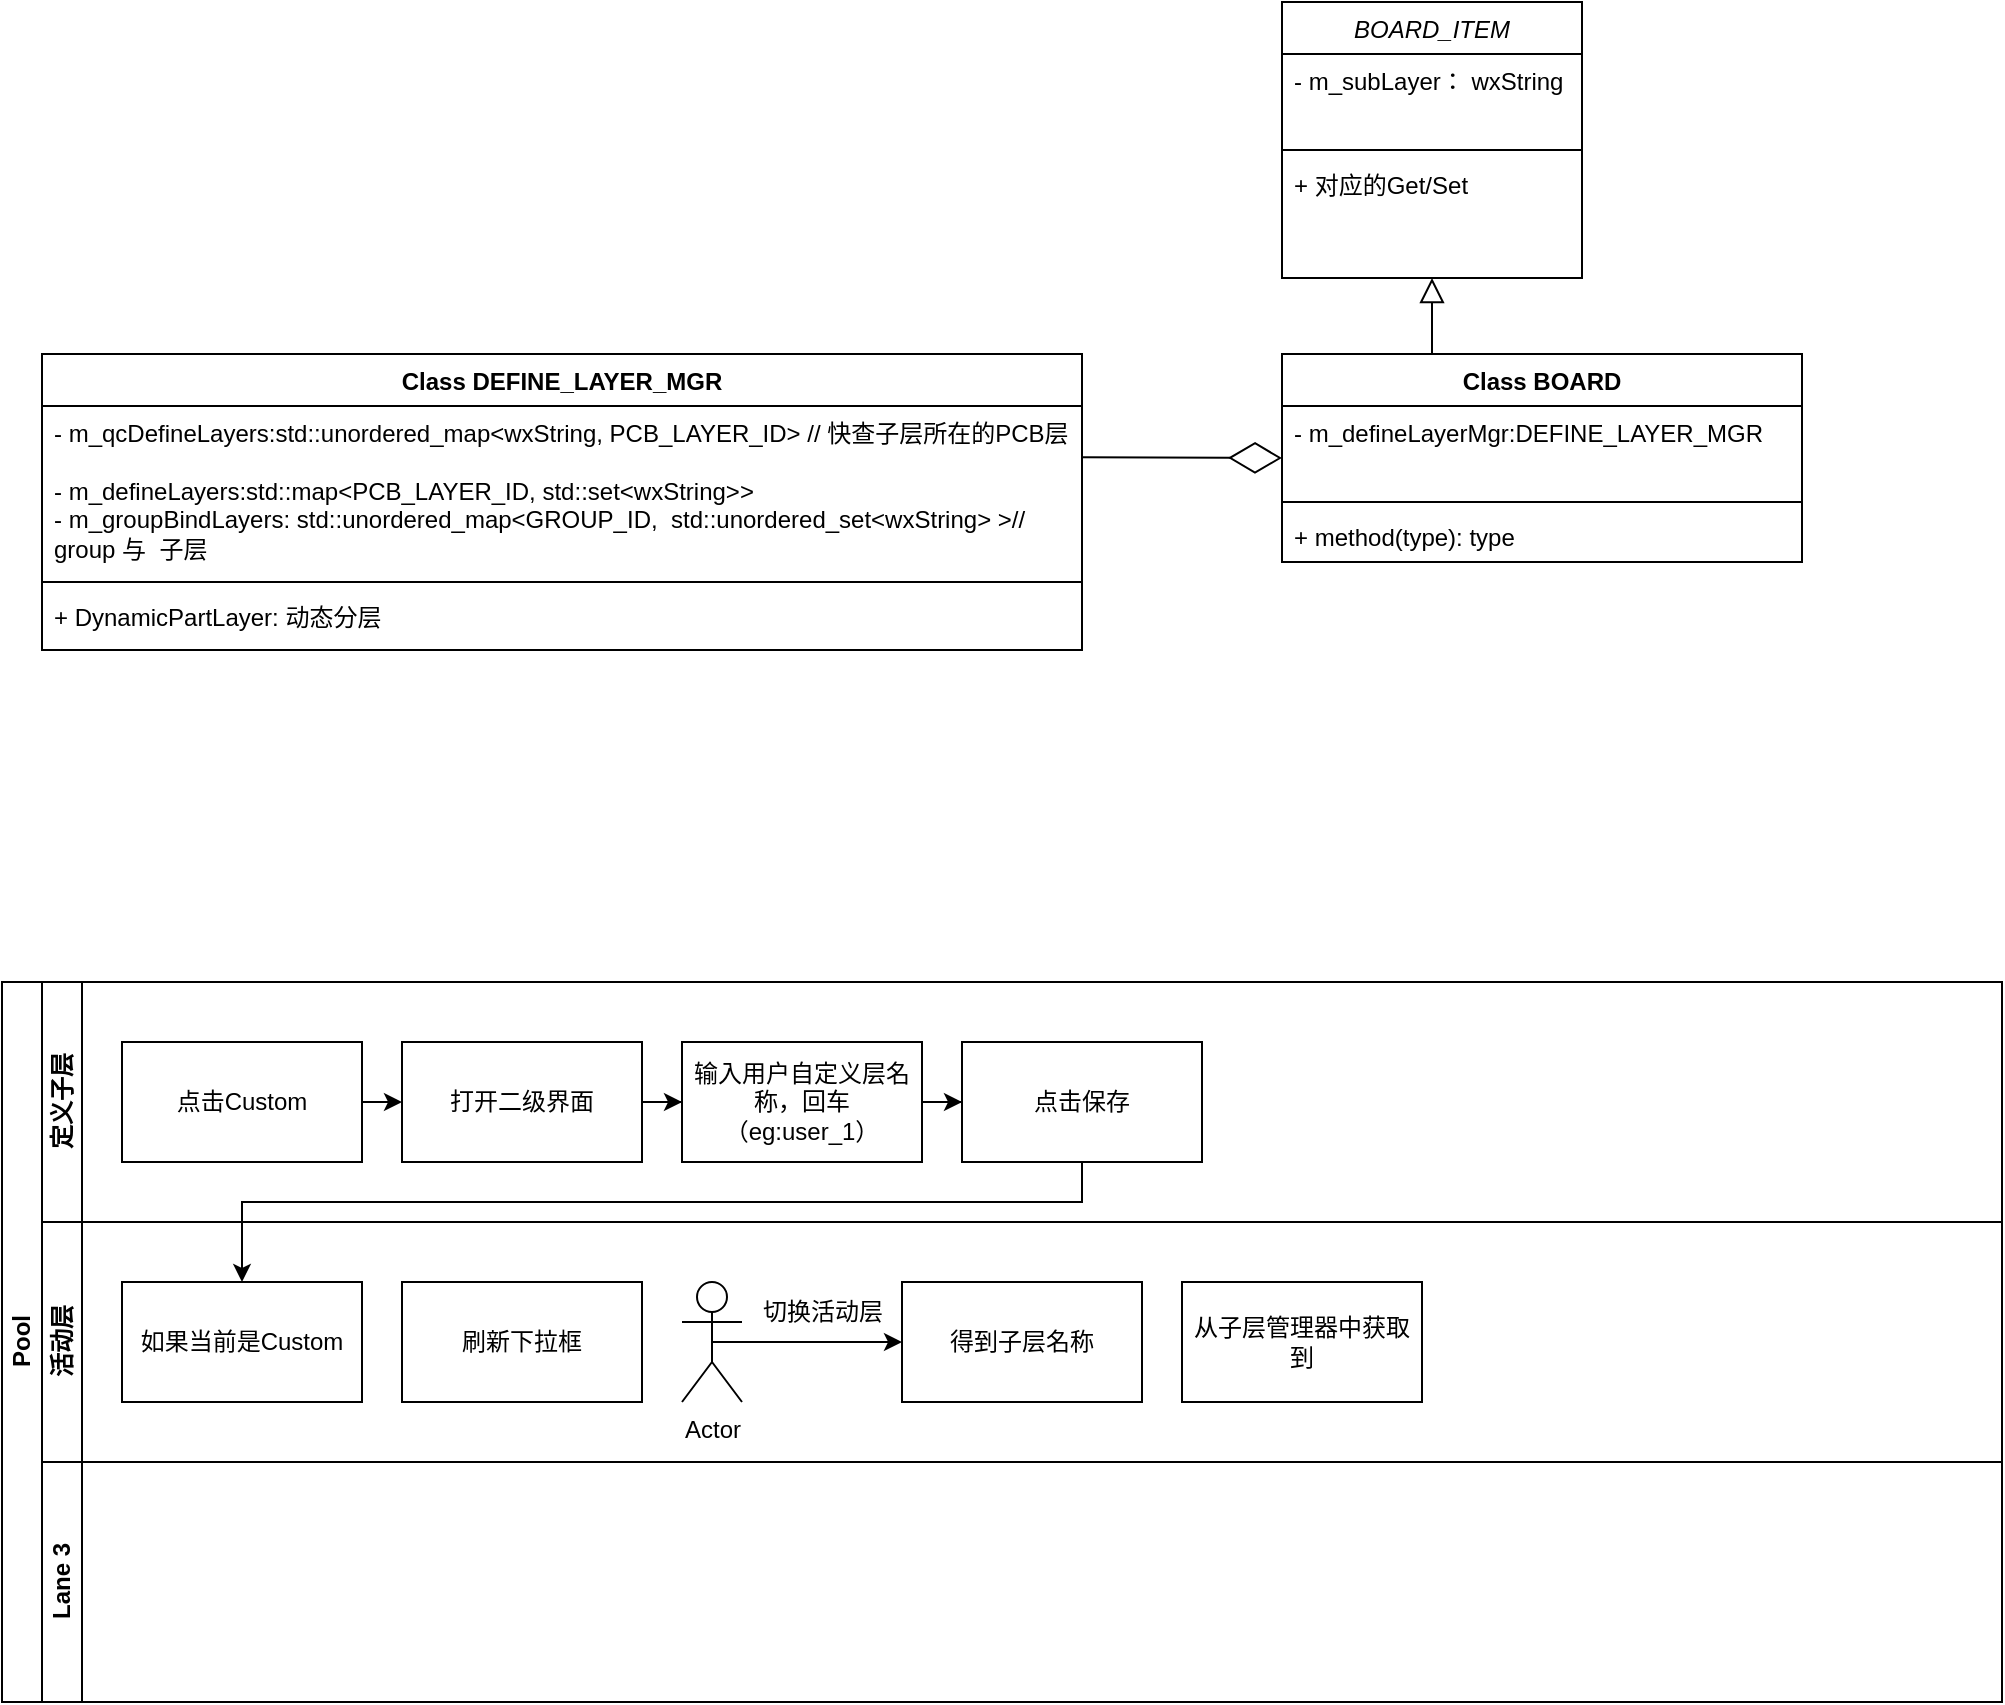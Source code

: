 <mxfile version="23.1.1" type="github">
  <diagram id="C5RBs43oDa-KdzZeNtuy" name="Page-1">
    <mxGraphModel dx="1948" dy="541" grid="1" gridSize="10" guides="1" tooltips="1" connect="1" arrows="1" fold="1" page="1" pageScale="1" pageWidth="827" pageHeight="1169" math="0" shadow="0">
      <root>
        <mxCell id="WIyWlLk6GJQsqaUBKTNV-0" />
        <mxCell id="WIyWlLk6GJQsqaUBKTNV-1" parent="WIyWlLk6GJQsqaUBKTNV-0" />
        <mxCell id="zkfFHV4jXpPFQw0GAbJ--0" value="BOARD_ITEM" style="swimlane;fontStyle=2;align=center;verticalAlign=top;childLayout=stackLayout;horizontal=1;startSize=26;horizontalStack=0;resizeParent=1;resizeLast=0;collapsible=1;marginBottom=0;rounded=0;shadow=0;strokeWidth=1;" parent="WIyWlLk6GJQsqaUBKTNV-1" vertex="1">
          <mxGeometry x="120" y="270" width="150" height="138" as="geometry">
            <mxRectangle x="230" y="140" width="160" height="26" as="alternateBounds" />
          </mxGeometry>
        </mxCell>
        <mxCell id="zkfFHV4jXpPFQw0GAbJ--1" value="- m_subLayer： wxString" style="text;align=left;verticalAlign=top;spacingLeft=4;spacingRight=4;overflow=hidden;rotatable=0;points=[[0,0.5],[1,0.5]];portConstraint=eastwest;" parent="zkfFHV4jXpPFQw0GAbJ--0" vertex="1">
          <mxGeometry y="26" width="150" height="44" as="geometry" />
        </mxCell>
        <mxCell id="zkfFHV4jXpPFQw0GAbJ--4" value="" style="line;html=1;strokeWidth=1;align=left;verticalAlign=middle;spacingTop=-1;spacingLeft=3;spacingRight=3;rotatable=0;labelPosition=right;points=[];portConstraint=eastwest;" parent="zkfFHV4jXpPFQw0GAbJ--0" vertex="1">
          <mxGeometry y="70" width="150" height="8" as="geometry" />
        </mxCell>
        <mxCell id="zkfFHV4jXpPFQw0GAbJ--5" value="+ 对应的Get/Set" style="text;align=left;verticalAlign=top;spacingLeft=4;spacingRight=4;overflow=hidden;rotatable=0;points=[[0,0.5],[1,0.5]];portConstraint=eastwest;" parent="zkfFHV4jXpPFQw0GAbJ--0" vertex="1">
          <mxGeometry y="78" width="150" height="26" as="geometry" />
        </mxCell>
        <mxCell id="zkfFHV4jXpPFQw0GAbJ--12" value="" style="endArrow=block;endSize=10;endFill=0;shadow=0;strokeWidth=1;rounded=0;edgeStyle=elbowEdgeStyle;elbow=vertical;" parent="WIyWlLk6GJQsqaUBKTNV-1" target="zkfFHV4jXpPFQw0GAbJ--0" edge="1">
          <mxGeometry width="160" relative="1" as="geometry">
            <mxPoint x="195" y="450" as="sourcePoint" />
            <mxPoint x="100" y="353" as="targetPoint" />
          </mxGeometry>
        </mxCell>
        <mxCell id="Umm4Ift8Dbhane4J-wZ2-10" value="Class&amp;nbsp;DEFINE_LAYER_MGR" style="swimlane;fontStyle=1;align=center;verticalAlign=top;childLayout=stackLayout;horizontal=1;startSize=26;horizontalStack=0;resizeParent=1;resizeParentMax=0;resizeLast=0;collapsible=1;marginBottom=0;whiteSpace=wrap;html=1;" parent="WIyWlLk6GJQsqaUBKTNV-1" vertex="1">
          <mxGeometry x="-500" y="446" width="520" height="148" as="geometry" />
        </mxCell>
        <mxCell id="Umm4Ift8Dbhane4J-wZ2-11" value="- m_qcDefineLayers:std::unordered_map&amp;lt;wxString, PCB_LAYER_ID&amp;gt; // 快查子层所在的PCB层&lt;br style=&quot;border-color: var(--border-color); padding: 0px; margin: 0px;&quot;&gt;&lt;br style=&quot;border-color: var(--border-color); padding: 0px; margin: 0px;&quot;&gt;- m_defineLayers:std::map&amp;lt;PCB_LAYER_ID, std::set&amp;lt;wxString&amp;gt;&amp;gt;&amp;nbsp;&lt;br&gt;- m_groupBindLayers: std::unordered_map&amp;lt;GROUP_ID,&amp;nbsp; std::unordered_set&amp;lt;wxString&amp;gt; &amp;gt;// group 与&amp;nbsp; 子层&amp;nbsp;" style="text;strokeColor=none;fillColor=none;align=left;verticalAlign=top;spacingLeft=4;spacingRight=4;overflow=hidden;rotatable=0;points=[[0,0.5],[1,0.5]];portConstraint=eastwest;whiteSpace=wrap;html=1;" parent="Umm4Ift8Dbhane4J-wZ2-10" vertex="1">
          <mxGeometry y="26" width="520" height="84" as="geometry" />
        </mxCell>
        <mxCell id="Umm4Ift8Dbhane4J-wZ2-12" value="" style="line;strokeWidth=1;fillColor=none;align=left;verticalAlign=middle;spacingTop=-1;spacingLeft=3;spacingRight=3;rotatable=0;labelPosition=right;points=[];portConstraint=eastwest;strokeColor=inherit;" parent="Umm4Ift8Dbhane4J-wZ2-10" vertex="1">
          <mxGeometry y="110" width="520" height="8" as="geometry" />
        </mxCell>
        <mxCell id="Umm4Ift8Dbhane4J-wZ2-13" value="+ DynamicPartLayer: 动态分层&lt;br&gt;" style="text;strokeColor=none;fillColor=none;align=left;verticalAlign=top;spacingLeft=4;spacingRight=4;overflow=hidden;rotatable=0;points=[[0,0.5],[1,0.5]];portConstraint=eastwest;whiteSpace=wrap;html=1;" parent="Umm4Ift8Dbhane4J-wZ2-10" vertex="1">
          <mxGeometry y="118" width="520" height="30" as="geometry" />
        </mxCell>
        <mxCell id="2UXTbW5cIJRXcBsVPD1t-0" value="Class BOARD" style="swimlane;fontStyle=1;align=center;verticalAlign=top;childLayout=stackLayout;horizontal=1;startSize=26;horizontalStack=0;resizeParent=1;resizeParentMax=0;resizeLast=0;collapsible=1;marginBottom=0;whiteSpace=wrap;html=1;" vertex="1" parent="WIyWlLk6GJQsqaUBKTNV-1">
          <mxGeometry x="120" y="446" width="260" height="104" as="geometry" />
        </mxCell>
        <mxCell id="2UXTbW5cIJRXcBsVPD1t-1" value="- m_defineLayerMgr:DEFINE_LAYER_MGR&lt;br&gt;" style="text;strokeColor=none;fillColor=none;align=left;verticalAlign=top;spacingLeft=4;spacingRight=4;overflow=hidden;rotatable=0;points=[[0,0.5],[1,0.5]];portConstraint=eastwest;whiteSpace=wrap;html=1;" vertex="1" parent="2UXTbW5cIJRXcBsVPD1t-0">
          <mxGeometry y="26" width="260" height="44" as="geometry" />
        </mxCell>
        <mxCell id="2UXTbW5cIJRXcBsVPD1t-2" value="" style="line;strokeWidth=1;fillColor=none;align=left;verticalAlign=middle;spacingTop=-1;spacingLeft=3;spacingRight=3;rotatable=0;labelPosition=right;points=[];portConstraint=eastwest;strokeColor=inherit;" vertex="1" parent="2UXTbW5cIJRXcBsVPD1t-0">
          <mxGeometry y="70" width="260" height="8" as="geometry" />
        </mxCell>
        <mxCell id="2UXTbW5cIJRXcBsVPD1t-3" value="+ method(type): type" style="text;strokeColor=none;fillColor=none;align=left;verticalAlign=top;spacingLeft=4;spacingRight=4;overflow=hidden;rotatable=0;points=[[0,0.5],[1,0.5]];portConstraint=eastwest;whiteSpace=wrap;html=1;" vertex="1" parent="2UXTbW5cIJRXcBsVPD1t-0">
          <mxGeometry y="78" width="260" height="26" as="geometry" />
        </mxCell>
        <mxCell id="2UXTbW5cIJRXcBsVPD1t-4" value="" style="endArrow=diamondThin;endFill=0;endSize=24;html=1;rounded=0;" edge="1" parent="WIyWlLk6GJQsqaUBKTNV-1">
          <mxGeometry width="160" relative="1" as="geometry">
            <mxPoint x="20" y="497.66" as="sourcePoint" />
            <mxPoint x="120" y="498" as="targetPoint" />
          </mxGeometry>
        </mxCell>
        <mxCell id="2UXTbW5cIJRXcBsVPD1t-9" value="Pool" style="swimlane;childLayout=stackLayout;resizeParent=1;resizeParentMax=0;horizontal=0;startSize=20;horizontalStack=0;html=1;" vertex="1" parent="WIyWlLk6GJQsqaUBKTNV-1">
          <mxGeometry x="-520" y="760" width="1000" height="360" as="geometry" />
        </mxCell>
        <mxCell id="2UXTbW5cIJRXcBsVPD1t-10" value="定义子层" style="swimlane;startSize=20;horizontal=0;html=1;" vertex="1" parent="2UXTbW5cIJRXcBsVPD1t-9">
          <mxGeometry x="20" width="980" height="120" as="geometry" />
        </mxCell>
        <mxCell id="2UXTbW5cIJRXcBsVPD1t-20" style="edgeStyle=orthogonalEdgeStyle;rounded=0;orthogonalLoop=1;jettySize=auto;html=1;exitX=1;exitY=0.5;exitDx=0;exitDy=0;entryX=0;entryY=0.5;entryDx=0;entryDy=0;" edge="1" parent="2UXTbW5cIJRXcBsVPD1t-10" source="2UXTbW5cIJRXcBsVPD1t-13" target="2UXTbW5cIJRXcBsVPD1t-14">
          <mxGeometry relative="1" as="geometry" />
        </mxCell>
        <mxCell id="2UXTbW5cIJRXcBsVPD1t-13" value="点击Custom" style="rounded=0;whiteSpace=wrap;html=1;" vertex="1" parent="2UXTbW5cIJRXcBsVPD1t-10">
          <mxGeometry x="40" y="30" width="120" height="60" as="geometry" />
        </mxCell>
        <mxCell id="2UXTbW5cIJRXcBsVPD1t-21" style="edgeStyle=orthogonalEdgeStyle;rounded=0;orthogonalLoop=1;jettySize=auto;html=1;exitX=1;exitY=0.5;exitDx=0;exitDy=0;" edge="1" parent="2UXTbW5cIJRXcBsVPD1t-10" source="2UXTbW5cIJRXcBsVPD1t-14" target="2UXTbW5cIJRXcBsVPD1t-15">
          <mxGeometry relative="1" as="geometry" />
        </mxCell>
        <mxCell id="2UXTbW5cIJRXcBsVPD1t-14" value="打开二级界面" style="rounded=0;whiteSpace=wrap;html=1;" vertex="1" parent="2UXTbW5cIJRXcBsVPD1t-10">
          <mxGeometry x="180" y="30" width="120" height="60" as="geometry" />
        </mxCell>
        <mxCell id="2UXTbW5cIJRXcBsVPD1t-22" style="edgeStyle=orthogonalEdgeStyle;rounded=0;orthogonalLoop=1;jettySize=auto;html=1;exitX=1;exitY=0.5;exitDx=0;exitDy=0;" edge="1" parent="2UXTbW5cIJRXcBsVPD1t-10" source="2UXTbW5cIJRXcBsVPD1t-15" target="2UXTbW5cIJRXcBsVPD1t-16">
          <mxGeometry relative="1" as="geometry" />
        </mxCell>
        <mxCell id="2UXTbW5cIJRXcBsVPD1t-15" value="输入用户自定义层名称，回车（eg:user_1）" style="rounded=0;whiteSpace=wrap;html=1;" vertex="1" parent="2UXTbW5cIJRXcBsVPD1t-10">
          <mxGeometry x="320" y="30" width="120" height="60" as="geometry" />
        </mxCell>
        <mxCell id="2UXTbW5cIJRXcBsVPD1t-16" value="点击保存" style="rounded=0;whiteSpace=wrap;html=1;" vertex="1" parent="2UXTbW5cIJRXcBsVPD1t-10">
          <mxGeometry x="460" y="30" width="120" height="60" as="geometry" />
        </mxCell>
        <mxCell id="2UXTbW5cIJRXcBsVPD1t-11" value="活动层" style="swimlane;startSize=20;horizontal=0;html=1;" vertex="1" parent="2UXTbW5cIJRXcBsVPD1t-9">
          <mxGeometry x="20" y="120" width="980" height="120" as="geometry" />
        </mxCell>
        <mxCell id="2UXTbW5cIJRXcBsVPD1t-17" value="如果当前是Custom" style="rounded=0;whiteSpace=wrap;html=1;" vertex="1" parent="2UXTbW5cIJRXcBsVPD1t-11">
          <mxGeometry x="40" y="30" width="120" height="60" as="geometry" />
        </mxCell>
        <mxCell id="2UXTbW5cIJRXcBsVPD1t-19" value="刷新下拉框" style="rounded=0;whiteSpace=wrap;html=1;" vertex="1" parent="2UXTbW5cIJRXcBsVPD1t-11">
          <mxGeometry x="180" y="30" width="120" height="60" as="geometry" />
        </mxCell>
        <mxCell id="2UXTbW5cIJRXcBsVPD1t-26" style="edgeStyle=orthogonalEdgeStyle;rounded=0;orthogonalLoop=1;jettySize=auto;html=1;exitX=0.5;exitY=0.5;exitDx=0;exitDy=0;exitPerimeter=0;entryX=0;entryY=0.5;entryDx=0;entryDy=0;" edge="1" parent="2UXTbW5cIJRXcBsVPD1t-11" source="2UXTbW5cIJRXcBsVPD1t-24" target="2UXTbW5cIJRXcBsVPD1t-25">
          <mxGeometry relative="1" as="geometry" />
        </mxCell>
        <mxCell id="2UXTbW5cIJRXcBsVPD1t-24" value="Actor" style="shape=umlActor;verticalLabelPosition=bottom;verticalAlign=top;html=1;outlineConnect=0;" vertex="1" parent="2UXTbW5cIJRXcBsVPD1t-11">
          <mxGeometry x="320" y="30" width="30" height="60" as="geometry" />
        </mxCell>
        <mxCell id="2UXTbW5cIJRXcBsVPD1t-25" value="得到子层名称" style="rounded=0;whiteSpace=wrap;html=1;" vertex="1" parent="2UXTbW5cIJRXcBsVPD1t-11">
          <mxGeometry x="430" y="30" width="120" height="60" as="geometry" />
        </mxCell>
        <mxCell id="2UXTbW5cIJRXcBsVPD1t-27" value="切换活动层" style="text;html=1;align=center;verticalAlign=middle;resizable=0;points=[];autosize=1;strokeColor=none;fillColor=none;" vertex="1" parent="2UXTbW5cIJRXcBsVPD1t-11">
          <mxGeometry x="350" y="30" width="80" height="30" as="geometry" />
        </mxCell>
        <mxCell id="2UXTbW5cIJRXcBsVPD1t-12" value="Lane 3" style="swimlane;startSize=20;horizontal=0;html=1;" vertex="1" parent="2UXTbW5cIJRXcBsVPD1t-9">
          <mxGeometry x="20" y="240" width="980" height="120" as="geometry" />
        </mxCell>
        <mxCell id="2UXTbW5cIJRXcBsVPD1t-18" style="edgeStyle=orthogonalEdgeStyle;rounded=0;orthogonalLoop=1;jettySize=auto;html=1;exitX=0.5;exitY=1;exitDx=0;exitDy=0;entryX=0.5;entryY=0;entryDx=0;entryDy=0;" edge="1" parent="2UXTbW5cIJRXcBsVPD1t-9" source="2UXTbW5cIJRXcBsVPD1t-16" target="2UXTbW5cIJRXcBsVPD1t-17">
          <mxGeometry relative="1" as="geometry">
            <Array as="points">
              <mxPoint x="540" y="110" />
              <mxPoint x="120" y="110" />
            </Array>
          </mxGeometry>
        </mxCell>
        <mxCell id="2UXTbW5cIJRXcBsVPD1t-28" value="从子层管理器中获取到" style="rounded=0;whiteSpace=wrap;html=1;" vertex="1" parent="WIyWlLk6GJQsqaUBKTNV-1">
          <mxGeometry x="70" y="910" width="120" height="60" as="geometry" />
        </mxCell>
      </root>
    </mxGraphModel>
  </diagram>
</mxfile>
